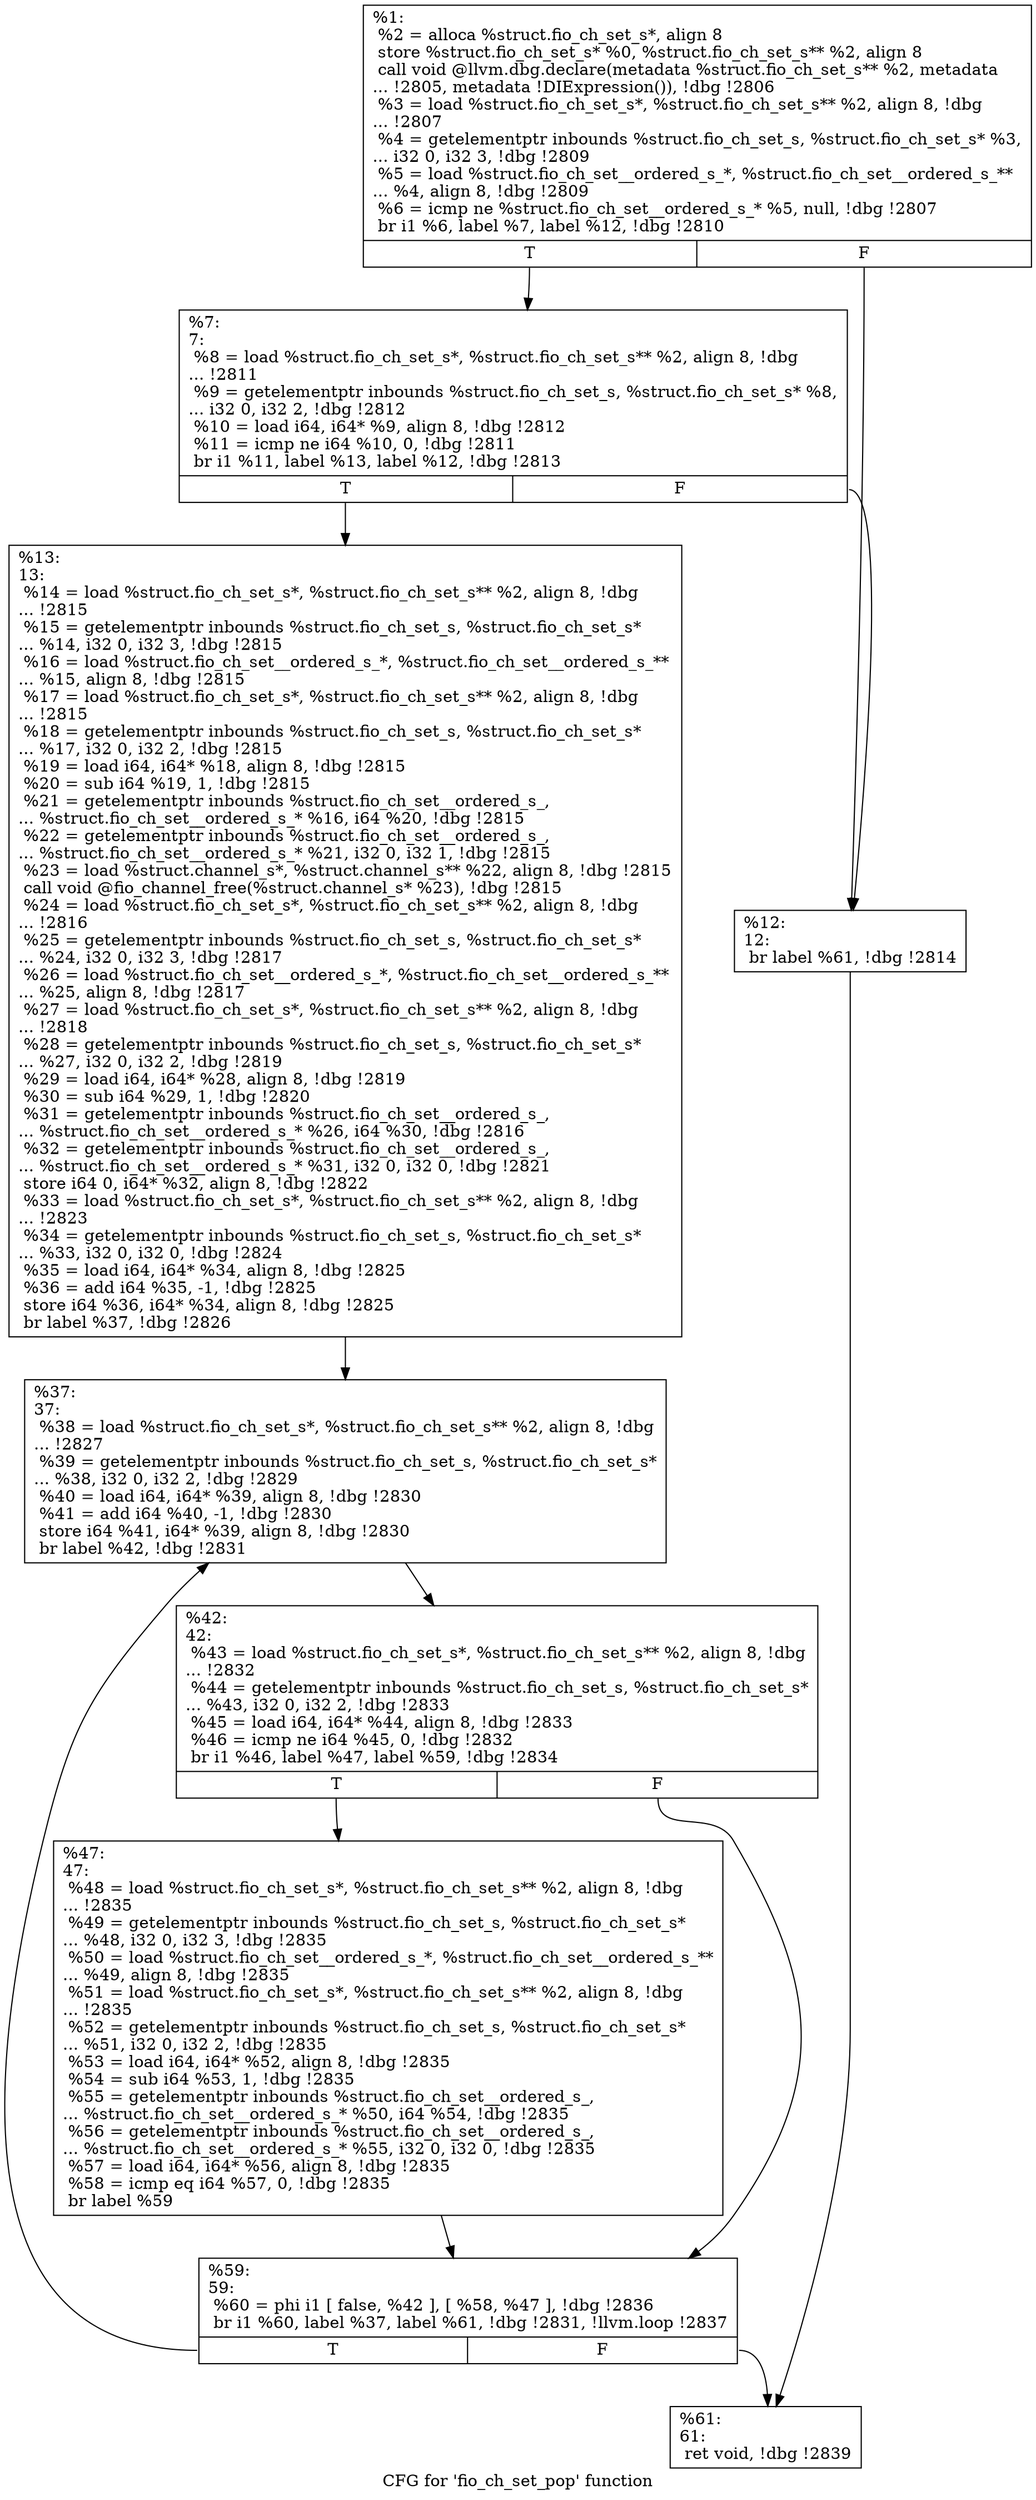 digraph "CFG for 'fio_ch_set_pop' function" {
	label="CFG for 'fio_ch_set_pop' function";

	Node0x556851449f70 [shape=record,label="{%1:\l  %2 = alloca %struct.fio_ch_set_s*, align 8\l  store %struct.fio_ch_set_s* %0, %struct.fio_ch_set_s** %2, align 8\l  call void @llvm.dbg.declare(metadata %struct.fio_ch_set_s** %2, metadata\l... !2805, metadata !DIExpression()), !dbg !2806\l  %3 = load %struct.fio_ch_set_s*, %struct.fio_ch_set_s** %2, align 8, !dbg\l... !2807\l  %4 = getelementptr inbounds %struct.fio_ch_set_s, %struct.fio_ch_set_s* %3,\l... i32 0, i32 3, !dbg !2809\l  %5 = load %struct.fio_ch_set__ordered_s_*, %struct.fio_ch_set__ordered_s_**\l... %4, align 8, !dbg !2809\l  %6 = icmp ne %struct.fio_ch_set__ordered_s_* %5, null, !dbg !2807\l  br i1 %6, label %7, label %12, !dbg !2810\l|{<s0>T|<s1>F}}"];
	Node0x556851449f70:s0 -> Node0x556851449fc0;
	Node0x556851449f70:s1 -> Node0x55685144a010;
	Node0x556851449fc0 [shape=record,label="{%7:\l7:                                                \l  %8 = load %struct.fio_ch_set_s*, %struct.fio_ch_set_s** %2, align 8, !dbg\l... !2811\l  %9 = getelementptr inbounds %struct.fio_ch_set_s, %struct.fio_ch_set_s* %8,\l... i32 0, i32 2, !dbg !2812\l  %10 = load i64, i64* %9, align 8, !dbg !2812\l  %11 = icmp ne i64 %10, 0, !dbg !2811\l  br i1 %11, label %13, label %12, !dbg !2813\l|{<s0>T|<s1>F}}"];
	Node0x556851449fc0:s0 -> Node0x55685144a060;
	Node0x556851449fc0:s1 -> Node0x55685144a010;
	Node0x55685144a010 [shape=record,label="{%12:\l12:                                               \l  br label %61, !dbg !2814\l}"];
	Node0x55685144a010 -> Node0x55685144a1f0;
	Node0x55685144a060 [shape=record,label="{%13:\l13:                                               \l  %14 = load %struct.fio_ch_set_s*, %struct.fio_ch_set_s** %2, align 8, !dbg\l... !2815\l  %15 = getelementptr inbounds %struct.fio_ch_set_s, %struct.fio_ch_set_s*\l... %14, i32 0, i32 3, !dbg !2815\l  %16 = load %struct.fio_ch_set__ordered_s_*, %struct.fio_ch_set__ordered_s_**\l... %15, align 8, !dbg !2815\l  %17 = load %struct.fio_ch_set_s*, %struct.fio_ch_set_s** %2, align 8, !dbg\l... !2815\l  %18 = getelementptr inbounds %struct.fio_ch_set_s, %struct.fio_ch_set_s*\l... %17, i32 0, i32 2, !dbg !2815\l  %19 = load i64, i64* %18, align 8, !dbg !2815\l  %20 = sub i64 %19, 1, !dbg !2815\l  %21 = getelementptr inbounds %struct.fio_ch_set__ordered_s_,\l... %struct.fio_ch_set__ordered_s_* %16, i64 %20, !dbg !2815\l  %22 = getelementptr inbounds %struct.fio_ch_set__ordered_s_,\l... %struct.fio_ch_set__ordered_s_* %21, i32 0, i32 1, !dbg !2815\l  %23 = load %struct.channel_s*, %struct.channel_s** %22, align 8, !dbg !2815\l  call void @fio_channel_free(%struct.channel_s* %23), !dbg !2815\l  %24 = load %struct.fio_ch_set_s*, %struct.fio_ch_set_s** %2, align 8, !dbg\l... !2816\l  %25 = getelementptr inbounds %struct.fio_ch_set_s, %struct.fio_ch_set_s*\l... %24, i32 0, i32 3, !dbg !2817\l  %26 = load %struct.fio_ch_set__ordered_s_*, %struct.fio_ch_set__ordered_s_**\l... %25, align 8, !dbg !2817\l  %27 = load %struct.fio_ch_set_s*, %struct.fio_ch_set_s** %2, align 8, !dbg\l... !2818\l  %28 = getelementptr inbounds %struct.fio_ch_set_s, %struct.fio_ch_set_s*\l... %27, i32 0, i32 2, !dbg !2819\l  %29 = load i64, i64* %28, align 8, !dbg !2819\l  %30 = sub i64 %29, 1, !dbg !2820\l  %31 = getelementptr inbounds %struct.fio_ch_set__ordered_s_,\l... %struct.fio_ch_set__ordered_s_* %26, i64 %30, !dbg !2816\l  %32 = getelementptr inbounds %struct.fio_ch_set__ordered_s_,\l... %struct.fio_ch_set__ordered_s_* %31, i32 0, i32 0, !dbg !2821\l  store i64 0, i64* %32, align 8, !dbg !2822\l  %33 = load %struct.fio_ch_set_s*, %struct.fio_ch_set_s** %2, align 8, !dbg\l... !2823\l  %34 = getelementptr inbounds %struct.fio_ch_set_s, %struct.fio_ch_set_s*\l... %33, i32 0, i32 0, !dbg !2824\l  %35 = load i64, i64* %34, align 8, !dbg !2825\l  %36 = add i64 %35, -1, !dbg !2825\l  store i64 %36, i64* %34, align 8, !dbg !2825\l  br label %37, !dbg !2826\l}"];
	Node0x55685144a060 -> Node0x55685144a0b0;
	Node0x55685144a0b0 [shape=record,label="{%37:\l37:                                               \l  %38 = load %struct.fio_ch_set_s*, %struct.fio_ch_set_s** %2, align 8, !dbg\l... !2827\l  %39 = getelementptr inbounds %struct.fio_ch_set_s, %struct.fio_ch_set_s*\l... %38, i32 0, i32 2, !dbg !2829\l  %40 = load i64, i64* %39, align 8, !dbg !2830\l  %41 = add i64 %40, -1, !dbg !2830\l  store i64 %41, i64* %39, align 8, !dbg !2830\l  br label %42, !dbg !2831\l}"];
	Node0x55685144a0b0 -> Node0x55685144a100;
	Node0x55685144a100 [shape=record,label="{%42:\l42:                                               \l  %43 = load %struct.fio_ch_set_s*, %struct.fio_ch_set_s** %2, align 8, !dbg\l... !2832\l  %44 = getelementptr inbounds %struct.fio_ch_set_s, %struct.fio_ch_set_s*\l... %43, i32 0, i32 2, !dbg !2833\l  %45 = load i64, i64* %44, align 8, !dbg !2833\l  %46 = icmp ne i64 %45, 0, !dbg !2832\l  br i1 %46, label %47, label %59, !dbg !2834\l|{<s0>T|<s1>F}}"];
	Node0x55685144a100:s0 -> Node0x55685144a150;
	Node0x55685144a100:s1 -> Node0x55685144a1a0;
	Node0x55685144a150 [shape=record,label="{%47:\l47:                                               \l  %48 = load %struct.fio_ch_set_s*, %struct.fio_ch_set_s** %2, align 8, !dbg\l... !2835\l  %49 = getelementptr inbounds %struct.fio_ch_set_s, %struct.fio_ch_set_s*\l... %48, i32 0, i32 3, !dbg !2835\l  %50 = load %struct.fio_ch_set__ordered_s_*, %struct.fio_ch_set__ordered_s_**\l... %49, align 8, !dbg !2835\l  %51 = load %struct.fio_ch_set_s*, %struct.fio_ch_set_s** %2, align 8, !dbg\l... !2835\l  %52 = getelementptr inbounds %struct.fio_ch_set_s, %struct.fio_ch_set_s*\l... %51, i32 0, i32 2, !dbg !2835\l  %53 = load i64, i64* %52, align 8, !dbg !2835\l  %54 = sub i64 %53, 1, !dbg !2835\l  %55 = getelementptr inbounds %struct.fio_ch_set__ordered_s_,\l... %struct.fio_ch_set__ordered_s_* %50, i64 %54, !dbg !2835\l  %56 = getelementptr inbounds %struct.fio_ch_set__ordered_s_,\l... %struct.fio_ch_set__ordered_s_* %55, i32 0, i32 0, !dbg !2835\l  %57 = load i64, i64* %56, align 8, !dbg !2835\l  %58 = icmp eq i64 %57, 0, !dbg !2835\l  br label %59\l}"];
	Node0x55685144a150 -> Node0x55685144a1a0;
	Node0x55685144a1a0 [shape=record,label="{%59:\l59:                                               \l  %60 = phi i1 [ false, %42 ], [ %58, %47 ], !dbg !2836\l  br i1 %60, label %37, label %61, !dbg !2831, !llvm.loop !2837\l|{<s0>T|<s1>F}}"];
	Node0x55685144a1a0:s0 -> Node0x55685144a0b0;
	Node0x55685144a1a0:s1 -> Node0x55685144a1f0;
	Node0x55685144a1f0 [shape=record,label="{%61:\l61:                                               \l  ret void, !dbg !2839\l}"];
}
